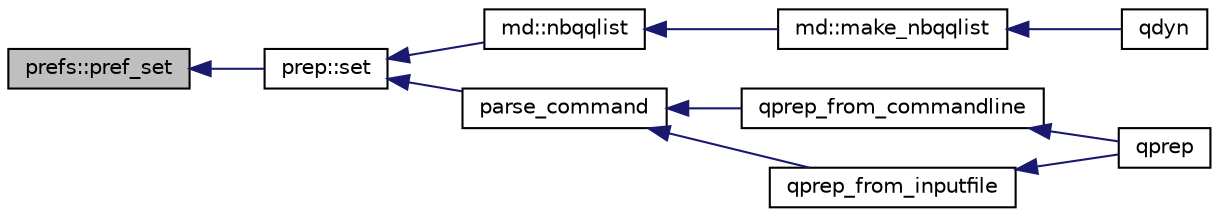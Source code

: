 digraph "prefs::pref_set"
{
  edge [fontname="Helvetica",fontsize="10",labelfontname="Helvetica",labelfontsize="10"];
  node [fontname="Helvetica",fontsize="10",shape=record];
  rankdir="LR";
  Node1 [label="prefs::pref_set",height=0.2,width=0.4,color="black", fillcolor="grey75", style="filled" fontcolor="black"];
  Node1 -> Node2 [dir="back",color="midnightblue",fontsize="10",style="solid"];
  Node2 [label="prep::set",height=0.2,width=0.4,color="black", fillcolor="white", style="filled",URL="$classprep.html#a970e6693d83b14e44100bacdd3ad4132"];
  Node2 -> Node3 [dir="back",color="midnightblue",fontsize="10",style="solid"];
  Node3 [label="md::nbqqlist",height=0.2,width=0.4,color="black", fillcolor="white", style="filled",URL="$classmd.html#a4e147e278d5903788b6a86771786784d"];
  Node3 -> Node4 [dir="back",color="midnightblue",fontsize="10",style="solid"];
  Node4 [label="md::make_nbqqlist",height=0.2,width=0.4,color="black", fillcolor="white", style="filled",URL="$classmd.html#a236a0824bcdbad217f25a45e51a2f14f"];
  Node4 -> Node5 [dir="back",color="midnightblue",fontsize="10",style="solid"];
  Node5 [label="qdyn",height=0.2,width=0.4,color="black", fillcolor="white", style="filled",URL="$qdyn_8f90.html#a93aa3f5a63d37164f411c008fce7e62c"];
  Node2 -> Node6 [dir="back",color="midnightblue",fontsize="10",style="solid"];
  Node6 [label="parse_command",height=0.2,width=0.4,color="black", fillcolor="white", style="filled",URL="$qprep_8f90.html#add7d58759b8d0826b87051647135e024"];
  Node6 -> Node7 [dir="back",color="midnightblue",fontsize="10",style="solid"];
  Node7 [label="qprep_from_commandline",height=0.2,width=0.4,color="black", fillcolor="white", style="filled",URL="$qprep_8f90.html#a509741b66578d6d76b269d0f98128910"];
  Node7 -> Node8 [dir="back",color="midnightblue",fontsize="10",style="solid"];
  Node8 [label="qprep",height=0.2,width=0.4,color="black", fillcolor="white", style="filled",URL="$qprep_8f90.html#a252292cf2c64796a48ab29aae4920d15"];
  Node6 -> Node9 [dir="back",color="midnightblue",fontsize="10",style="solid"];
  Node9 [label="qprep_from_inputfile",height=0.2,width=0.4,color="black", fillcolor="white", style="filled",URL="$qprep_8f90.html#aae7f6285ebd5705125725dcda622efd5"];
  Node9 -> Node8 [dir="back",color="midnightblue",fontsize="10",style="solid"];
}
